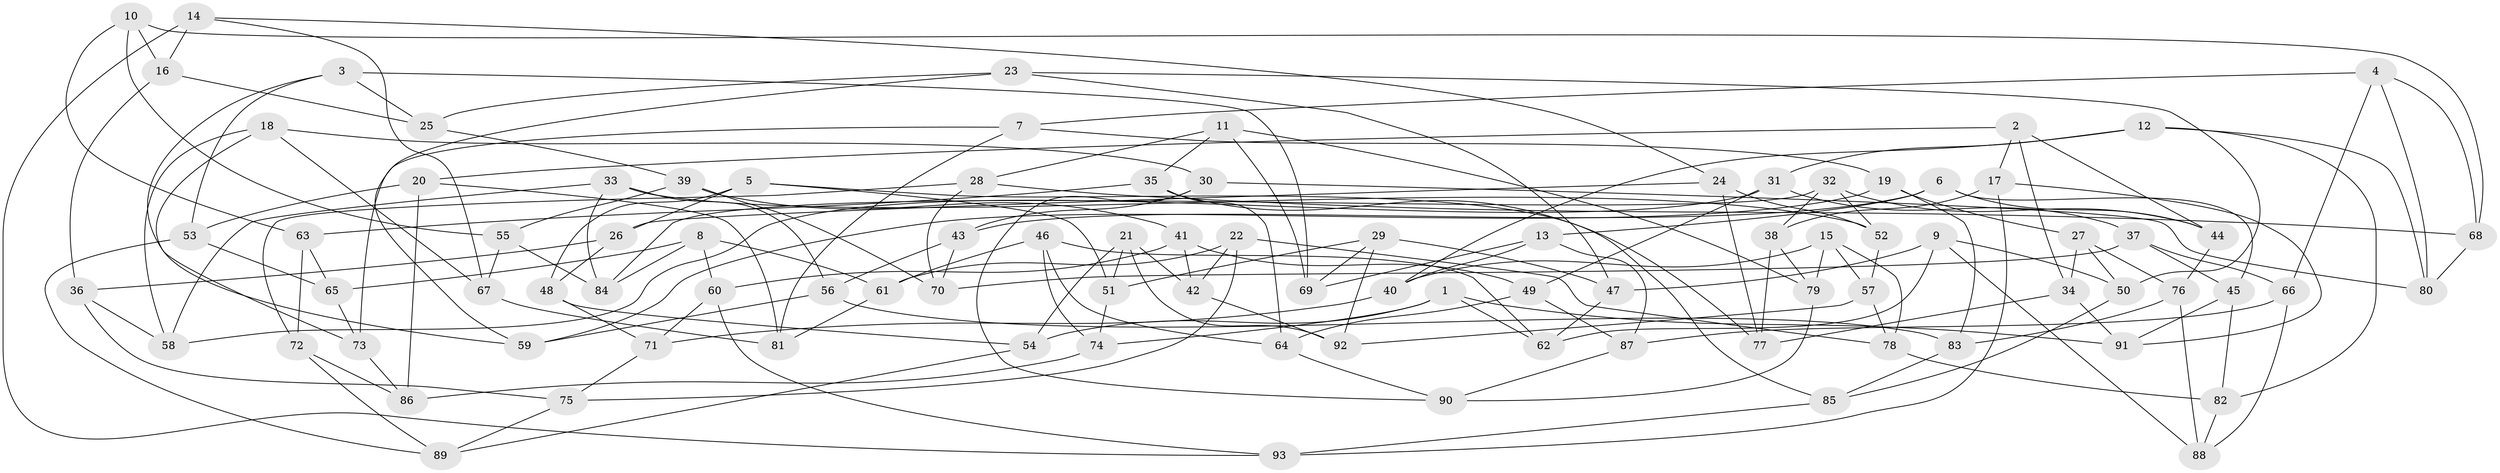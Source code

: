 // Generated by graph-tools (version 1.1) at 2025/50/03/09/25 03:50:46]
// undirected, 93 vertices, 186 edges
graph export_dot {
graph [start="1"]
  node [color=gray90,style=filled];
  1;
  2;
  3;
  4;
  5;
  6;
  7;
  8;
  9;
  10;
  11;
  12;
  13;
  14;
  15;
  16;
  17;
  18;
  19;
  20;
  21;
  22;
  23;
  24;
  25;
  26;
  27;
  28;
  29;
  30;
  31;
  32;
  33;
  34;
  35;
  36;
  37;
  38;
  39;
  40;
  41;
  42;
  43;
  44;
  45;
  46;
  47;
  48;
  49;
  50;
  51;
  52;
  53;
  54;
  55;
  56;
  57;
  58;
  59;
  60;
  61;
  62;
  63;
  64;
  65;
  66;
  67;
  68;
  69;
  70;
  71;
  72;
  73;
  74;
  75;
  76;
  77;
  78;
  79;
  80;
  81;
  82;
  83;
  84;
  85;
  86;
  87;
  88;
  89;
  90;
  91;
  92;
  93;
  1 -- 54;
  1 -- 62;
  1 -- 91;
  1 -- 74;
  2 -- 34;
  2 -- 44;
  2 -- 20;
  2 -- 17;
  3 -- 69;
  3 -- 53;
  3 -- 59;
  3 -- 25;
  4 -- 80;
  4 -- 68;
  4 -- 66;
  4 -- 7;
  5 -- 77;
  5 -- 51;
  5 -- 26;
  5 -- 48;
  6 -- 44;
  6 -- 43;
  6 -- 13;
  6 -- 45;
  7 -- 81;
  7 -- 19;
  7 -- 73;
  8 -- 61;
  8 -- 60;
  8 -- 65;
  8 -- 84;
  9 -- 62;
  9 -- 88;
  9 -- 47;
  9 -- 50;
  10 -- 16;
  10 -- 68;
  10 -- 63;
  10 -- 55;
  11 -- 79;
  11 -- 69;
  11 -- 35;
  11 -- 28;
  12 -- 82;
  12 -- 40;
  12 -- 80;
  12 -- 31;
  13 -- 69;
  13 -- 87;
  13 -- 40;
  14 -- 93;
  14 -- 24;
  14 -- 67;
  14 -- 16;
  15 -- 78;
  15 -- 57;
  15 -- 40;
  15 -- 79;
  16 -- 25;
  16 -- 36;
  17 -- 38;
  17 -- 93;
  17 -- 91;
  18 -- 58;
  18 -- 30;
  18 -- 67;
  18 -- 73;
  19 -- 83;
  19 -- 59;
  19 -- 27;
  20 -- 86;
  20 -- 53;
  20 -- 81;
  21 -- 42;
  21 -- 92;
  21 -- 54;
  21 -- 51;
  22 -- 75;
  22 -- 78;
  22 -- 61;
  22 -- 42;
  23 -- 50;
  23 -- 25;
  23 -- 47;
  23 -- 59;
  24 -- 77;
  24 -- 52;
  24 -- 26;
  25 -- 39;
  26 -- 48;
  26 -- 36;
  27 -- 34;
  27 -- 50;
  27 -- 76;
  28 -- 68;
  28 -- 72;
  28 -- 70;
  29 -- 92;
  29 -- 51;
  29 -- 69;
  29 -- 47;
  30 -- 43;
  30 -- 90;
  30 -- 80;
  31 -- 37;
  31 -- 49;
  31 -- 58;
  32 -- 44;
  32 -- 84;
  32 -- 52;
  32 -- 38;
  33 -- 58;
  33 -- 84;
  33 -- 56;
  33 -- 52;
  34 -- 77;
  34 -- 91;
  35 -- 85;
  35 -- 64;
  35 -- 63;
  36 -- 58;
  36 -- 75;
  37 -- 45;
  37 -- 66;
  37 -- 70;
  38 -- 79;
  38 -- 77;
  39 -- 55;
  39 -- 70;
  39 -- 41;
  40 -- 71;
  41 -- 49;
  41 -- 60;
  41 -- 42;
  42 -- 92;
  43 -- 70;
  43 -- 56;
  44 -- 76;
  45 -- 91;
  45 -- 82;
  46 -- 62;
  46 -- 64;
  46 -- 61;
  46 -- 74;
  47 -- 62;
  48 -- 54;
  48 -- 71;
  49 -- 64;
  49 -- 87;
  50 -- 85;
  51 -- 74;
  52 -- 57;
  53 -- 65;
  53 -- 89;
  54 -- 89;
  55 -- 67;
  55 -- 84;
  56 -- 59;
  56 -- 83;
  57 -- 92;
  57 -- 78;
  60 -- 93;
  60 -- 71;
  61 -- 81;
  63 -- 65;
  63 -- 72;
  64 -- 90;
  65 -- 73;
  66 -- 87;
  66 -- 88;
  67 -- 81;
  68 -- 80;
  71 -- 75;
  72 -- 86;
  72 -- 89;
  73 -- 86;
  74 -- 86;
  75 -- 89;
  76 -- 83;
  76 -- 88;
  78 -- 82;
  79 -- 90;
  82 -- 88;
  83 -- 85;
  85 -- 93;
  87 -- 90;
}
